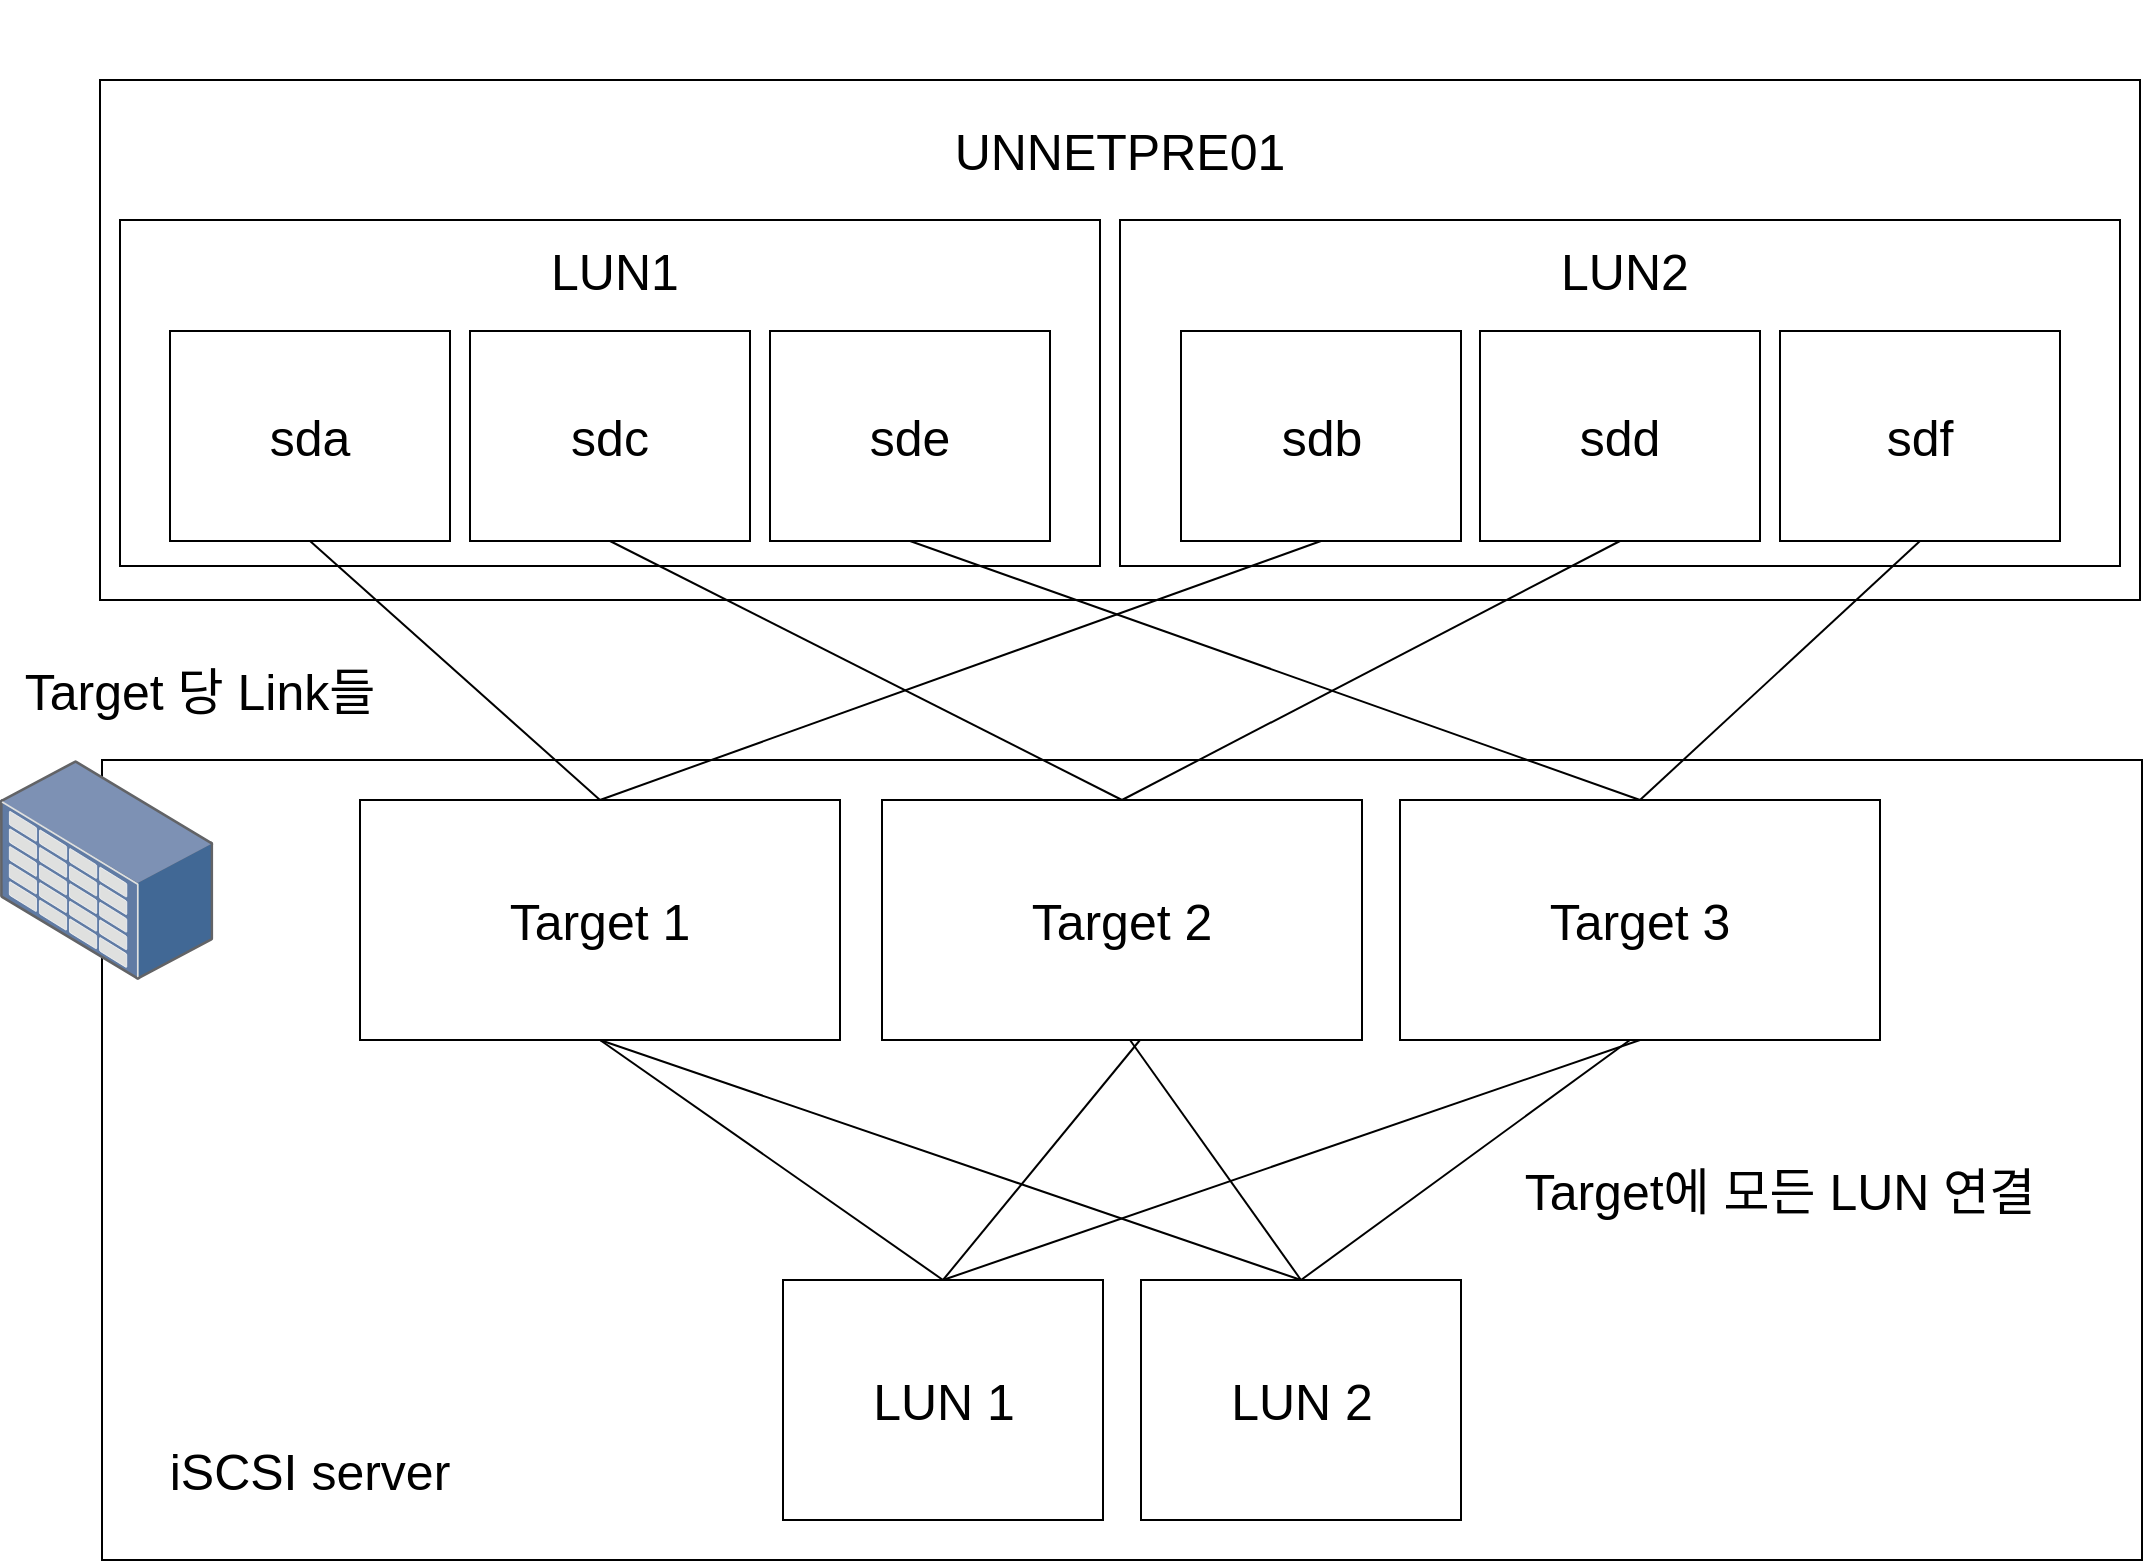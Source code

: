 <mxfile version="20.8.20" type="github">
  <diagram name="페이지-1" id="SaMpR5G6Mgzdkvtq6LY5">
    <mxGraphModel dx="2650" dy="1308" grid="1" gridSize="10" guides="1" tooltips="1" connect="1" arrows="1" fold="1" page="1" pageScale="1" pageWidth="1169" pageHeight="827" math="0" shadow="0">
      <root>
        <mxCell id="0" />
        <mxCell id="1" parent="0" />
        <mxCell id="h4AE-v895PUxvbg3pdBg-41" value="" style="group" vertex="1" connectable="0" parent="1">
          <mxGeometry x="40" y="50" width="1071" height="740" as="geometry" />
        </mxCell>
        <mxCell id="h4AE-v895PUxvbg3pdBg-15" value="" style="rounded=0;whiteSpace=wrap;html=1;fontSize=25;" vertex="1" parent="h4AE-v895PUxvbg3pdBg-41">
          <mxGeometry x="51" y="340" width="1020" height="400" as="geometry" />
        </mxCell>
        <mxCell id="h4AE-v895PUxvbg3pdBg-28" value="" style="rounded=0;whiteSpace=wrap;html=1;fontSize=25;" vertex="1" parent="h4AE-v895PUxvbg3pdBg-41">
          <mxGeometry x="50" width="1020" height="260" as="geometry" />
        </mxCell>
        <mxCell id="h4AE-v895PUxvbg3pdBg-1" value="&lt;font style=&quot;font-size: 25px;&quot;&gt;Target 1&lt;/font&gt;" style="rounded=0;whiteSpace=wrap;html=1;" vertex="1" parent="h4AE-v895PUxvbg3pdBg-41">
          <mxGeometry x="180" y="360" width="240" height="120" as="geometry" />
        </mxCell>
        <mxCell id="h4AE-v895PUxvbg3pdBg-2" value="&lt;font style=&quot;font-size: 25px;&quot;&gt;Target 2&lt;/font&gt;" style="rounded=0;whiteSpace=wrap;html=1;" vertex="1" parent="h4AE-v895PUxvbg3pdBg-41">
          <mxGeometry x="441" y="360" width="240" height="120" as="geometry" />
        </mxCell>
        <mxCell id="h4AE-v895PUxvbg3pdBg-3" value="&lt;font style=&quot;font-size: 25px;&quot;&gt;Target 3&lt;/font&gt;" style="rounded=0;whiteSpace=wrap;html=1;" vertex="1" parent="h4AE-v895PUxvbg3pdBg-41">
          <mxGeometry x="700" y="360" width="240" height="120" as="geometry" />
        </mxCell>
        <mxCell id="h4AE-v895PUxvbg3pdBg-7" value="&lt;font style=&quot;font-size: 25px;&quot;&gt;LUN 1&lt;/font&gt;" style="rounded=0;whiteSpace=wrap;html=1;" vertex="1" parent="h4AE-v895PUxvbg3pdBg-41">
          <mxGeometry x="391.5" y="600" width="160" height="120" as="geometry" />
        </mxCell>
        <mxCell id="h4AE-v895PUxvbg3pdBg-8" value="&lt;font style=&quot;font-size: 25px;&quot;&gt;LUN 2&lt;/font&gt;" style="rounded=0;whiteSpace=wrap;html=1;" vertex="1" parent="h4AE-v895PUxvbg3pdBg-41">
          <mxGeometry x="570.5" y="600" width="160" height="120" as="geometry" />
        </mxCell>
        <mxCell id="h4AE-v895PUxvbg3pdBg-9" value="" style="endArrow=none;html=1;rounded=0;entryX=0.5;entryY=1;entryDx=0;entryDy=0;exitX=0.5;exitY=0;exitDx=0;exitDy=0;" edge="1" parent="h4AE-v895PUxvbg3pdBg-41" source="h4AE-v895PUxvbg3pdBg-7" target="h4AE-v895PUxvbg3pdBg-1">
          <mxGeometry width="50" height="50" relative="1" as="geometry">
            <mxPoint x="460" y="540" as="sourcePoint" />
            <mxPoint x="620" y="470" as="targetPoint" />
          </mxGeometry>
        </mxCell>
        <mxCell id="h4AE-v895PUxvbg3pdBg-10" value="" style="endArrow=none;html=1;rounded=0;exitX=0.5;exitY=0;exitDx=0;exitDy=0;" edge="1" parent="h4AE-v895PUxvbg3pdBg-41" source="h4AE-v895PUxvbg3pdBg-7">
          <mxGeometry width="50" height="50" relative="1" as="geometry">
            <mxPoint x="570" y="520" as="sourcePoint" />
            <mxPoint x="570" y="480" as="targetPoint" />
          </mxGeometry>
        </mxCell>
        <mxCell id="h4AE-v895PUxvbg3pdBg-11" value="" style="endArrow=none;html=1;rounded=0;exitX=0.5;exitY=0;exitDx=0;exitDy=0;entryX=0.5;entryY=1;entryDx=0;entryDy=0;" edge="1" parent="h4AE-v895PUxvbg3pdBg-41" source="h4AE-v895PUxvbg3pdBg-7" target="h4AE-v895PUxvbg3pdBg-3">
          <mxGeometry width="50" height="50" relative="1" as="geometry">
            <mxPoint x="570" y="520" as="sourcePoint" />
            <mxPoint x="620" y="470" as="targetPoint" />
          </mxGeometry>
        </mxCell>
        <mxCell id="h4AE-v895PUxvbg3pdBg-12" value="" style="endArrow=none;html=1;rounded=0;entryX=0.5;entryY=0;entryDx=0;entryDy=0;exitX=0.5;exitY=1;exitDx=0;exitDy=0;" edge="1" parent="h4AE-v895PUxvbg3pdBg-41" source="h4AE-v895PUxvbg3pdBg-1" target="h4AE-v895PUxvbg3pdBg-8">
          <mxGeometry width="50" height="50" relative="1" as="geometry">
            <mxPoint x="545" y="500" as="sourcePoint" />
            <mxPoint x="595" y="450" as="targetPoint" />
          </mxGeometry>
        </mxCell>
        <mxCell id="h4AE-v895PUxvbg3pdBg-13" value="" style="endArrow=none;html=1;rounded=0;exitX=0.5;exitY=0;exitDx=0;exitDy=0;" edge="1" parent="h4AE-v895PUxvbg3pdBg-41" source="h4AE-v895PUxvbg3pdBg-8">
          <mxGeometry width="50" height="50" relative="1" as="geometry">
            <mxPoint x="545" y="500" as="sourcePoint" />
            <mxPoint x="565" y="480" as="targetPoint" />
          </mxGeometry>
        </mxCell>
        <mxCell id="h4AE-v895PUxvbg3pdBg-14" value="" style="endArrow=none;html=1;rounded=0;exitX=0.5;exitY=0;exitDx=0;exitDy=0;" edge="1" parent="h4AE-v895PUxvbg3pdBg-41" source="h4AE-v895PUxvbg3pdBg-8">
          <mxGeometry width="50" height="50" relative="1" as="geometry">
            <mxPoint x="545" y="500" as="sourcePoint" />
            <mxPoint x="815" y="480" as="targetPoint" />
          </mxGeometry>
        </mxCell>
        <mxCell id="h4AE-v895PUxvbg3pdBg-16" value="" style="rounded=0;whiteSpace=wrap;html=1;fontSize=25;" vertex="1" parent="h4AE-v895PUxvbg3pdBg-41">
          <mxGeometry x="60" y="70" width="490" height="173" as="geometry" />
        </mxCell>
        <mxCell id="h4AE-v895PUxvbg3pdBg-17" value="" style="rounded=0;whiteSpace=wrap;html=1;fontSize=25;" vertex="1" parent="h4AE-v895PUxvbg3pdBg-41">
          <mxGeometry x="560" y="70" width="500" height="173" as="geometry" />
        </mxCell>
        <mxCell id="h4AE-v895PUxvbg3pdBg-18" value="&lt;font style=&quot;font-size: 25px;&quot;&gt;sdc&lt;/font&gt;" style="rounded=0;whiteSpace=wrap;html=1;" vertex="1" parent="h4AE-v895PUxvbg3pdBg-41">
          <mxGeometry x="235" y="125.5" width="140" height="105" as="geometry" />
        </mxCell>
        <mxCell id="h4AE-v895PUxvbg3pdBg-19" value="&lt;font style=&quot;font-size: 25px;&quot;&gt;sde&lt;/font&gt;" style="rounded=0;whiteSpace=wrap;html=1;" vertex="1" parent="h4AE-v895PUxvbg3pdBg-41">
          <mxGeometry x="385" y="125.5" width="140" height="105" as="geometry" />
        </mxCell>
        <mxCell id="h4AE-v895PUxvbg3pdBg-20" value="&lt;font style=&quot;font-size: 25px;&quot;&gt;sdb&lt;/font&gt;" style="rounded=0;whiteSpace=wrap;html=1;" vertex="1" parent="h4AE-v895PUxvbg3pdBg-41">
          <mxGeometry x="590.5" y="125.5" width="140" height="105" as="geometry" />
        </mxCell>
        <mxCell id="h4AE-v895PUxvbg3pdBg-21" value="&lt;font style=&quot;font-size: 25px;&quot;&gt;sdd&lt;/font&gt;" style="rounded=0;whiteSpace=wrap;html=1;" vertex="1" parent="h4AE-v895PUxvbg3pdBg-41">
          <mxGeometry x="740" y="125.5" width="140" height="105" as="geometry" />
        </mxCell>
        <mxCell id="h4AE-v895PUxvbg3pdBg-23" value="&lt;font style=&quot;font-size: 25px;&quot;&gt;sda&lt;/font&gt;" style="rounded=0;whiteSpace=wrap;html=1;" vertex="1" parent="h4AE-v895PUxvbg3pdBg-41">
          <mxGeometry x="85" y="125.5" width="140" height="105" as="geometry" />
        </mxCell>
        <mxCell id="h4AE-v895PUxvbg3pdBg-24" value="&lt;font style=&quot;font-size: 25px;&quot;&gt;sdf&lt;/font&gt;" style="rounded=0;whiteSpace=wrap;html=1;" vertex="1" parent="h4AE-v895PUxvbg3pdBg-41">
          <mxGeometry x="890" y="125.5" width="140" height="105" as="geometry" />
        </mxCell>
        <mxCell id="h4AE-v895PUxvbg3pdBg-25" value="" style="endArrow=none;html=1;rounded=0;fontSize=25;exitX=0.5;exitY=0;exitDx=0;exitDy=0;entryX=0.5;entryY=1;entryDx=0;entryDy=0;" edge="1" parent="h4AE-v895PUxvbg3pdBg-41" source="h4AE-v895PUxvbg3pdBg-1" target="h4AE-v895PUxvbg3pdBg-23">
          <mxGeometry width="50" height="50" relative="1" as="geometry">
            <mxPoint x="510" y="330" as="sourcePoint" />
            <mxPoint x="560" y="280" as="targetPoint" />
          </mxGeometry>
        </mxCell>
        <mxCell id="h4AE-v895PUxvbg3pdBg-26" value="" style="endArrow=none;html=1;rounded=0;fontSize=25;entryX=0.5;entryY=1;entryDx=0;entryDy=0;" edge="1" parent="h4AE-v895PUxvbg3pdBg-41" target="h4AE-v895PUxvbg3pdBg-20">
          <mxGeometry width="50" height="50" relative="1" as="geometry">
            <mxPoint x="300" y="360" as="sourcePoint" />
            <mxPoint x="560" y="280" as="targetPoint" />
          </mxGeometry>
        </mxCell>
        <mxCell id="h4AE-v895PUxvbg3pdBg-29" value="iSCSI server" style="text;html=1;strokeColor=none;fillColor=none;align=center;verticalAlign=middle;whiteSpace=wrap;rounded=0;fontSize=25;" vertex="1" parent="h4AE-v895PUxvbg3pdBg-41">
          <mxGeometry x="60" y="660" width="190" height="70" as="geometry" />
        </mxCell>
        <mxCell id="h4AE-v895PUxvbg3pdBg-30" value="Target 당 Link들" style="text;html=1;strokeColor=none;fillColor=none;align=center;verticalAlign=middle;whiteSpace=wrap;rounded=0;fontSize=25;" vertex="1" parent="h4AE-v895PUxvbg3pdBg-41">
          <mxGeometry y="290" width="200" height="30" as="geometry" />
        </mxCell>
        <mxCell id="h4AE-v895PUxvbg3pdBg-31" value="" style="endArrow=none;html=1;rounded=0;fontSize=25;exitX=0.5;exitY=0;exitDx=0;exitDy=0;entryX=0.5;entryY=1;entryDx=0;entryDy=0;" edge="1" parent="h4AE-v895PUxvbg3pdBg-41" source="h4AE-v895PUxvbg3pdBg-2" target="h4AE-v895PUxvbg3pdBg-18">
          <mxGeometry width="50" height="50" relative="1" as="geometry">
            <mxPoint x="510" y="310" as="sourcePoint" />
            <mxPoint x="560" y="260" as="targetPoint" />
          </mxGeometry>
        </mxCell>
        <mxCell id="h4AE-v895PUxvbg3pdBg-32" value="LUN1" style="text;html=1;strokeColor=none;fillColor=none;align=center;verticalAlign=middle;whiteSpace=wrap;rounded=0;fontSize=25;" vertex="1" parent="h4AE-v895PUxvbg3pdBg-41">
          <mxGeometry x="229.5" y="80" width="155" height="30" as="geometry" />
        </mxCell>
        <mxCell id="h4AE-v895PUxvbg3pdBg-33" value="LUN2" style="text;html=1;strokeColor=none;fillColor=none;align=center;verticalAlign=middle;whiteSpace=wrap;rounded=0;fontSize=25;" vertex="1" parent="h4AE-v895PUxvbg3pdBg-41">
          <mxGeometry x="735" y="80" width="155" height="30" as="geometry" />
        </mxCell>
        <mxCell id="h4AE-v895PUxvbg3pdBg-34" value="" style="endArrow=none;html=1;rounded=0;fontSize=25;entryX=0.5;entryY=0;entryDx=0;entryDy=0;exitX=0.5;exitY=1;exitDx=0;exitDy=0;" edge="1" parent="h4AE-v895PUxvbg3pdBg-41" source="h4AE-v895PUxvbg3pdBg-21" target="h4AE-v895PUxvbg3pdBg-2">
          <mxGeometry width="50" height="50" relative="1" as="geometry">
            <mxPoint x="510" y="430" as="sourcePoint" />
            <mxPoint x="560" y="380" as="targetPoint" />
          </mxGeometry>
        </mxCell>
        <mxCell id="h4AE-v895PUxvbg3pdBg-35" value="" style="endArrow=none;html=1;rounded=0;fontSize=25;entryX=0.5;entryY=0;entryDx=0;entryDy=0;exitX=0.5;exitY=1;exitDx=0;exitDy=0;" edge="1" parent="h4AE-v895PUxvbg3pdBg-41" source="h4AE-v895PUxvbg3pdBg-19" target="h4AE-v895PUxvbg3pdBg-3">
          <mxGeometry width="50" height="50" relative="1" as="geometry">
            <mxPoint x="510" y="430" as="sourcePoint" />
            <mxPoint x="560" y="380" as="targetPoint" />
          </mxGeometry>
        </mxCell>
        <mxCell id="h4AE-v895PUxvbg3pdBg-36" value="" style="endArrow=none;html=1;rounded=0;fontSize=25;exitX=0.5;exitY=0;exitDx=0;exitDy=0;entryX=0.5;entryY=1;entryDx=0;entryDy=0;" edge="1" parent="h4AE-v895PUxvbg3pdBg-41" source="h4AE-v895PUxvbg3pdBg-3" target="h4AE-v895PUxvbg3pdBg-24">
          <mxGeometry width="50" height="50" relative="1" as="geometry">
            <mxPoint x="510" y="430" as="sourcePoint" />
            <mxPoint x="560" y="380" as="targetPoint" />
          </mxGeometry>
        </mxCell>
        <mxCell id="h4AE-v895PUxvbg3pdBg-39" value="Target에 모든 LUN 연결" style="text;html=1;strokeColor=none;fillColor=none;align=center;verticalAlign=middle;whiteSpace=wrap;rounded=0;fontSize=25;" vertex="1" parent="h4AE-v895PUxvbg3pdBg-41">
          <mxGeometry x="750" y="530" width="280" height="50" as="geometry" />
        </mxCell>
        <mxCell id="h4AE-v895PUxvbg3pdBg-40" value="UNNETPRE01" style="text;html=1;strokeColor=none;fillColor=none;align=center;verticalAlign=middle;whiteSpace=wrap;rounded=0;fontSize=25;" vertex="1" parent="h4AE-v895PUxvbg3pdBg-41">
          <mxGeometry x="460" y="20" width="200" height="30" as="geometry" />
        </mxCell>
        <mxCell id="h4AE-v895PUxvbg3pdBg-43" value="" style="points=[];aspect=fixed;html=1;align=center;shadow=0;dashed=0;image;image=img/lib/allied_telesis/storage/Datacenter_Server_Storage_Unit_Large.svg;fontSize=25;" vertex="1" parent="h4AE-v895PUxvbg3pdBg-41">
          <mxGeometry y="340" width="106.67" height="110" as="geometry" />
        </mxCell>
        <mxCell id="h4AE-v895PUxvbg3pdBg-42" value="" style="shape=image;html=1;verticalAlign=top;verticalLabelPosition=bottom;labelBackgroundColor=#ffffff;imageAspect=0;aspect=fixed;image=https://cdn1.iconfinder.com/data/icons/Futurosoft%20Icons%200.5.2/128x128/apps/redhat.png;fontSize=25;" vertex="1" parent="1">
          <mxGeometry x="40" y="10" width="128" height="128" as="geometry" />
        </mxCell>
      </root>
    </mxGraphModel>
  </diagram>
</mxfile>
